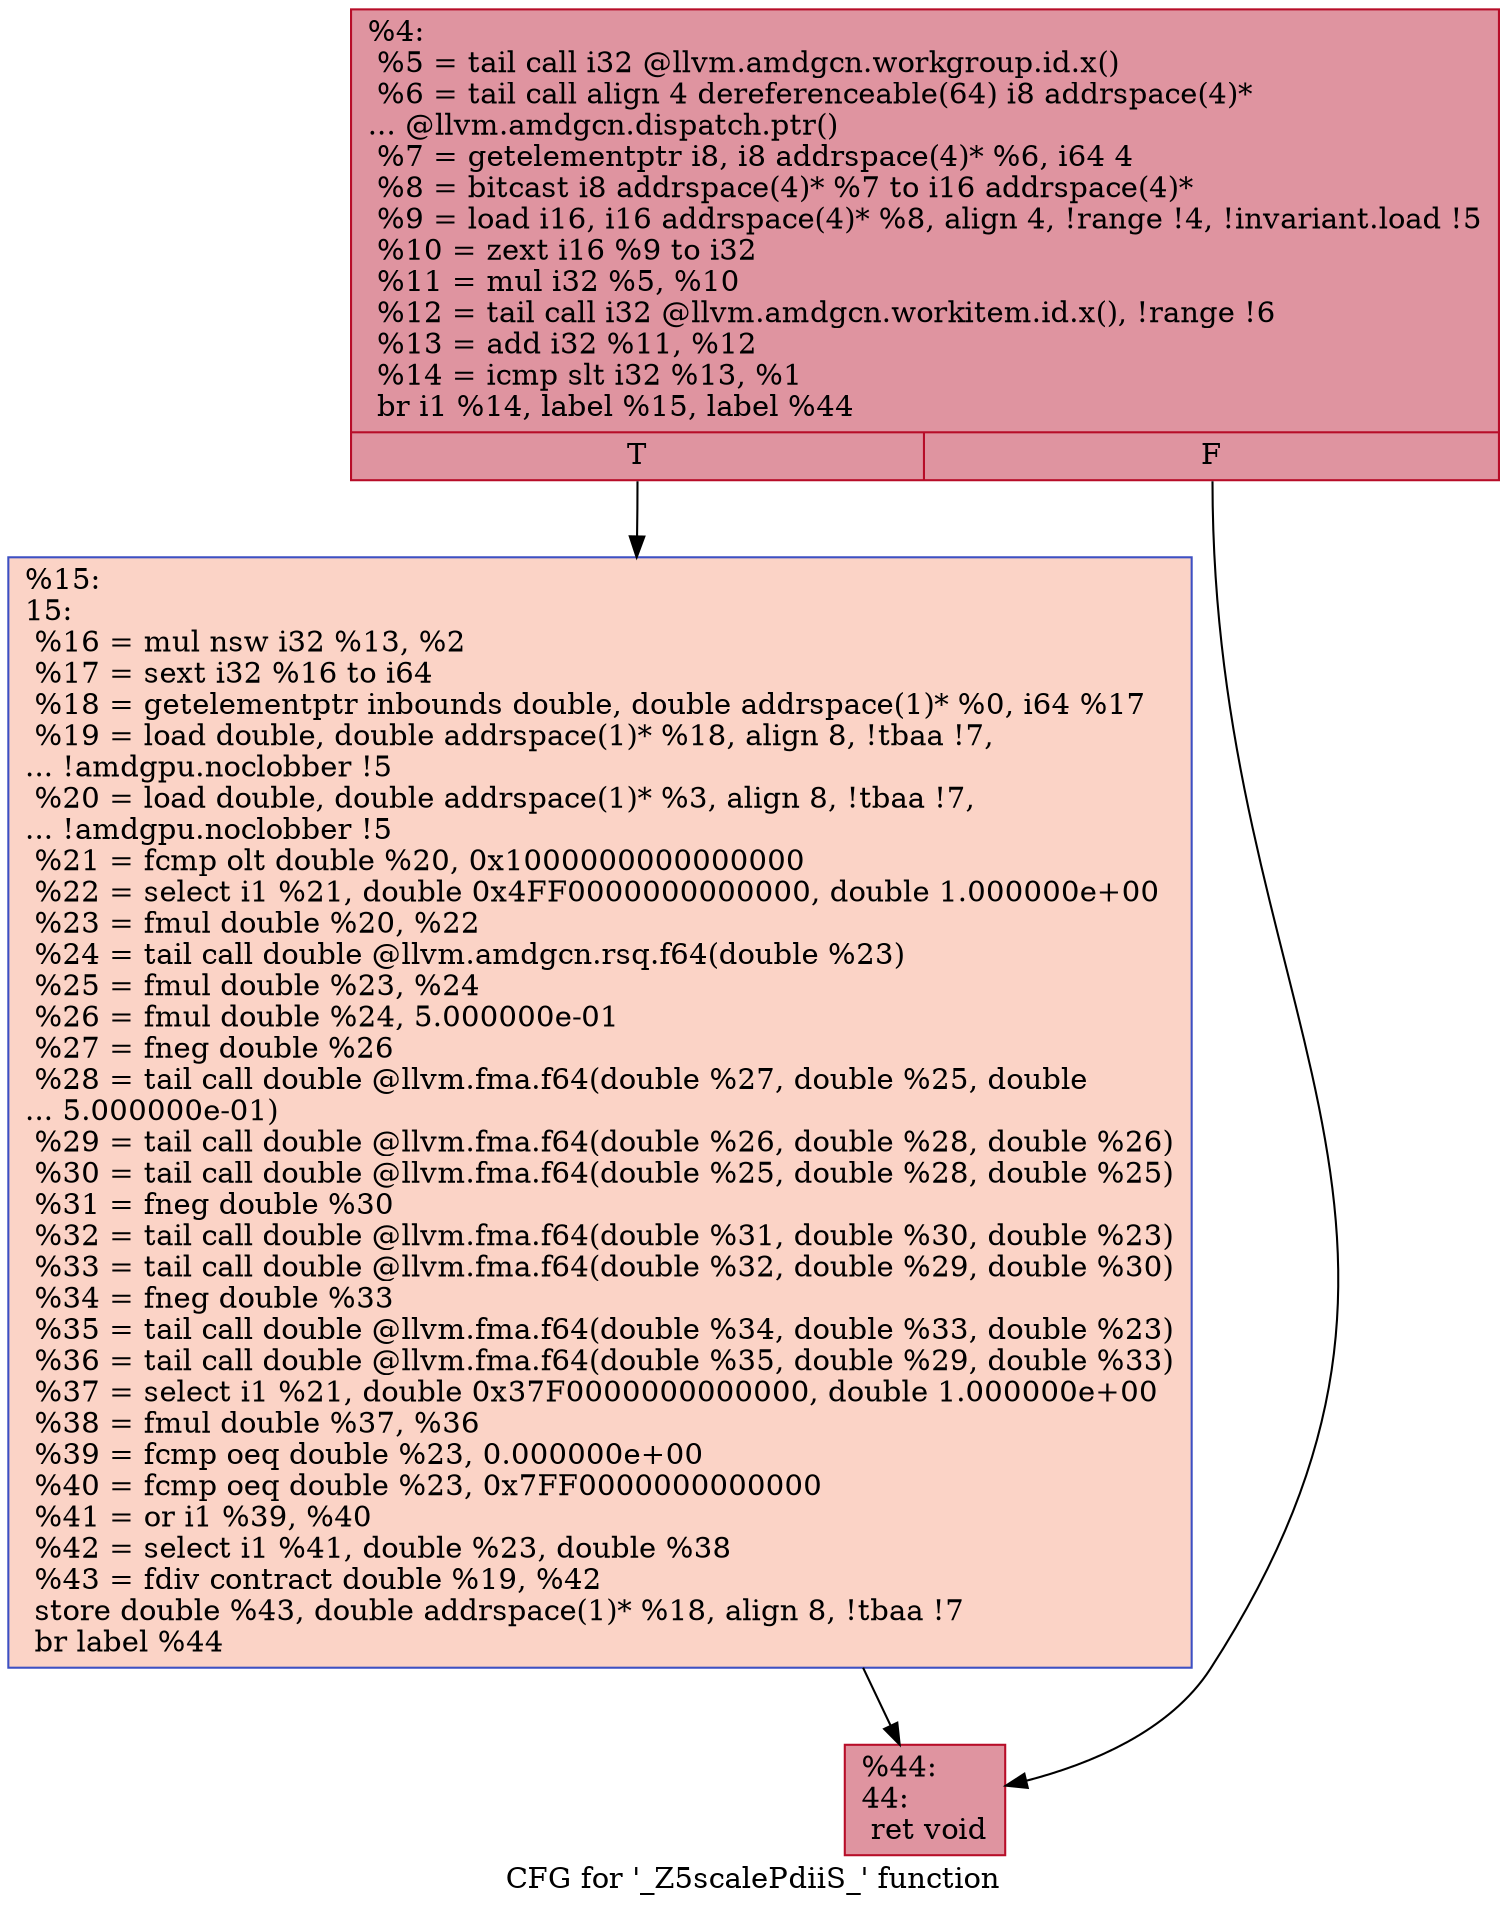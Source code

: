 digraph "CFG for '_Z5scalePdiiS_' function" {
	label="CFG for '_Z5scalePdiiS_' function";

	Node0x60b9600 [shape=record,color="#b70d28ff", style=filled, fillcolor="#b70d2870",label="{%4:\l  %5 = tail call i32 @llvm.amdgcn.workgroup.id.x()\l  %6 = tail call align 4 dereferenceable(64) i8 addrspace(4)*\l... @llvm.amdgcn.dispatch.ptr()\l  %7 = getelementptr i8, i8 addrspace(4)* %6, i64 4\l  %8 = bitcast i8 addrspace(4)* %7 to i16 addrspace(4)*\l  %9 = load i16, i16 addrspace(4)* %8, align 4, !range !4, !invariant.load !5\l  %10 = zext i16 %9 to i32\l  %11 = mul i32 %5, %10\l  %12 = tail call i32 @llvm.amdgcn.workitem.id.x(), !range !6\l  %13 = add i32 %11, %12\l  %14 = icmp slt i32 %13, %1\l  br i1 %14, label %15, label %44\l|{<s0>T|<s1>F}}"];
	Node0x60b9600:s0 -> Node0x60bb520;
	Node0x60b9600:s1 -> Node0x60bb5b0;
	Node0x60bb520 [shape=record,color="#3d50c3ff", style=filled, fillcolor="#f59c7d70",label="{%15:\l15:                                               \l  %16 = mul nsw i32 %13, %2\l  %17 = sext i32 %16 to i64\l  %18 = getelementptr inbounds double, double addrspace(1)* %0, i64 %17\l  %19 = load double, double addrspace(1)* %18, align 8, !tbaa !7,\l... !amdgpu.noclobber !5\l  %20 = load double, double addrspace(1)* %3, align 8, !tbaa !7,\l... !amdgpu.noclobber !5\l  %21 = fcmp olt double %20, 0x1000000000000000\l  %22 = select i1 %21, double 0x4FF0000000000000, double 1.000000e+00\l  %23 = fmul double %20, %22\l  %24 = tail call double @llvm.amdgcn.rsq.f64(double %23)\l  %25 = fmul double %23, %24\l  %26 = fmul double %24, 5.000000e-01\l  %27 = fneg double %26\l  %28 = tail call double @llvm.fma.f64(double %27, double %25, double\l... 5.000000e-01)\l  %29 = tail call double @llvm.fma.f64(double %26, double %28, double %26)\l  %30 = tail call double @llvm.fma.f64(double %25, double %28, double %25)\l  %31 = fneg double %30\l  %32 = tail call double @llvm.fma.f64(double %31, double %30, double %23)\l  %33 = tail call double @llvm.fma.f64(double %32, double %29, double %30)\l  %34 = fneg double %33\l  %35 = tail call double @llvm.fma.f64(double %34, double %33, double %23)\l  %36 = tail call double @llvm.fma.f64(double %35, double %29, double %33)\l  %37 = select i1 %21, double 0x37F0000000000000, double 1.000000e+00\l  %38 = fmul double %37, %36\l  %39 = fcmp oeq double %23, 0.000000e+00\l  %40 = fcmp oeq double %23, 0x7FF0000000000000\l  %41 = or i1 %39, %40\l  %42 = select i1 %41, double %23, double %38\l  %43 = fdiv contract double %19, %42\l  store double %43, double addrspace(1)* %18, align 8, !tbaa !7\l  br label %44\l}"];
	Node0x60bb520 -> Node0x60bb5b0;
	Node0x60bb5b0 [shape=record,color="#b70d28ff", style=filled, fillcolor="#b70d2870",label="{%44:\l44:                                               \l  ret void\l}"];
}
